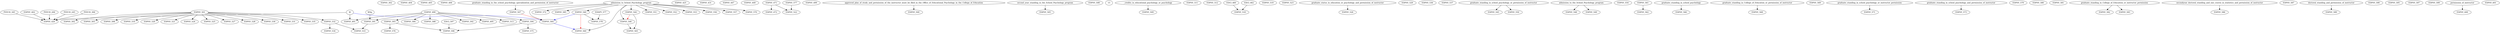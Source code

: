 digraph G {
    EDPSY_302;
    EDPSY_404;
    EDPSY_405;
    EDPSY_406;
    edge [color=black];
    EDPSY_402 -> EDPSY_420;
    PSYCH_206 -> EDPSY_420;
    PSYCH_245 -> EDPSY_420;
    PSYCH_306 -> EDPSY_420;
    PSYCH_345 -> EDPSY_420;
    W -> EDPSY_420;
    EDPSY_425;
    EDPSY_431;
    EDPSY_447;
    EDPSY_449;
    EDPSY_471;
    edge [color=black];
    EDPSY_471 -> EDPSY_472;
    EDPSY_490;
    edge [color=black];
    EDPSY_490 -> EDPSY_491;
    W -> EDPSY_491;
    edge [color=black];
    EDPSY_490 -> EDPSY_495;
    EDPSY_499;
    edge [color=black];
    approved_plan_of_study_and_permission_of_the_instructor_must_be_filed_in_the_Office_of_Educational_Psychology_in_the_College_of_Education -> EDPSY_500;
    EDPSY_501;
    edge [color=black];
    EDPSY_501 -> EDPSY_502;
    edge [color=black];
    EDPSY_501 -> EDPSY_503;
    edge [color=black];
    second_year_standing_in_the_School_Psychology_program -> EDPSY_505;
    edge [color=black];
    EDPSY_501 -> EDPSY_506;
    edge [color=black];
    graduate_standing_in_the_school_psychology_specialization_and_permission_of_instructor -> EDPSY_507;
    EDPSY_508;
    edge [color=black];
    15_credits_in_educational_psychology_or_psychology -> EDPSY_509;
    edge [color=black];
    EDPSY_501 -> EDPSY_510;
    EDPSY_511;
    EDPSY_512;
    edge [color=black];
    EDPSY_490 -> EDPSY_513;
    edge [color=black];
    EDCI_460 -> EDPSY_518;
    EDCI_462 -> EDPSY_518;
    EDPSY_519;
    edge [color=black];
    EDPSY_501 -> EDPSY_520;
    edge [color=black];
    EDPSY_501 -> EDPSY_521;
    edge [color=black];
    EDPSY_471 -> EDPSY_522;
    EDPSY_577 -> EDPSY_522;
    EDPSY_523;
    edge [color=black];
    EDPSY_501 -> EDPSY_524;
    edge [color=black];
    EDPSY_501 -> EDPSY_525;
    edge [color=black];
    graduate_status_in_education_or_psychology_and_permission_of_instructor -> EDPSY_526;
    edge [color=black];
    EDPSY_501 -> EDPSY_527;
    edge [color=black];
    EDPSY_501 -> EDPSY_528;
    EDPSY_529;
    edge [color=black];
    EDPSY_501 -> EDPSY_530;
    edge [color=black];
    EDPSY_501 -> EDPSY_531;
    edge [color=black];
    EDPSY_501 -> EDPSY_532;
    edge [color=black];
    EDPSY_532 -> EDPSY_533;
    EDPSY_591 -> EDPSY_533;
    edge [color=black];
    EDPSY_532 -> EDPSY_534;
    edge [color=black];
    EDPSY_501 -> EDPSY_535;
    EDPSY_536;
    EDPSY_537;
    edge [color=black];
    admission_to_School_Psychology_program -> EDPSY_540;
    edge [color=black];
    admission_to_School_Psychology_program -> EDPSY_544;
    edge [color=black];
    graduate_standing_in_school_psychology_or_permission_of_instructor -> EDPSY_545;
    edge [color=black];
    admission_to_School_Psychology_program -> EDPSY_546;
    edge [color=red];
    EDPSY_544 -> EDPSY_546;
    edge [color=black];
    admission_to_the_School_Psychology_program -> EDPSY_548;
    edge [color=black];
    admission_to_the_School_Psychology_program -> EDPSY_549;
    edge [color=black];
    graduate_standing_in_school_psychology_or_permission_of_instructor -> EDPSY_550;
    edge [color=black];
    admission_to_School_Psychology_program -> EDPSY_551;
    edge [color=black];
    admission_to_School_Psychology_program -> EDPSY_552;
    edge [color=black];
    admission_to_School_Psychology_program -> EDPSY_553;
    EDPSY_554;
    edge [color=black];
    admission_to_School_Psychology_program -> EDPSY_556;
    edge [color=black];
    admission_to_School_Psychology_program -> EDPSY_557;
    edge [color=black];
    admission_to_School_Psychology_program -> EDPSY_560;
    edge [color=red];
    EDPSY_540 -> EDPSY_560;
    edge [color=blue];
    EDPSY_564 -> EDPSY_560;
    edge [color=black];
    EDPSY_561 -> EDPSY_562;
    edge [color=black];
    admission_to_School_Psychology_program -> EDPSY_564;
    edge [color=red];
    EDPSY_507 -> EDPSY_564;
    edge [color=blue];
    EDPSY_540 -> EDPSY_564;
    W -> EDPSY_564;
    edge [color=black];
    EDPSY_544 -> EDPSY_565;
    EDPSY_546 -> EDPSY_565;
    edge [color=black];
    graduate_standing_in_school_psychology -> EDPSY_566;
    edge [color=black];
    graduate_standing_in_College_of_Education_or_permission_of_instructor -> EDPSY_568;
    EDPSY_569;
    edge [color=black];
    admission_to_School_Psychology_program -> EDPSY_570;
    edge [color=black];
    graduate_standing_in_school_psychology_or_instructor_permission -> EDPSY_571;
    edge [color=black];
    admission_to_School_Psychology_program -> EDPSY_572;
    edge [color=black];
    graduate_standing_in_school_psychology_and_permission_of_instructor -> EDPSY_573;
    edge [color=black];
    EDPSY_594 -> EDPSY_575;
    edge [color=black];
    EDPSY_593 -> EDPSY_576;
    EDPSY_577;
    edge [color=black];
    EDPSY_540 -> EDPSY_578;
    EDSPY_577 -> EDPSY_578;
    EDPSY_579;
    EDPSY_580;
    EDPSY_581;
    edge [color=black];
    graduate_standing_in_College_of_Education_or_instructor_permission -> EDPSY_582;
    edge [color=black];
    graduate_standing_in_College_of_Education_or_instructor_permission -> EDPSY_583;
    edge [color=black];
    EDPSY_490 -> EDPSY_584;
    edge [color=black];
    admission_to_School_Psychology_program -> EDPSY_585;
    edge [color=black];
    secondyear_doctoral_standing_and_one_course_in_statistics_and_permission_of_instructor -> EDPSY_586;
    EDPSY_587;
    edge [color=black];
    EDPSY_490 -> EDPSY_588;
    edge [color=black];
    doctoral_standing_and_permission_of_instructor -> EDPSY_589;
    EDPSY_590;
    edge [color=black];
    EDPSY_490 -> EDPSY_591;
    WSp -> EDPSY_591;
    edge [color=black];
    EDPSY_490 -> EDPSY_592;
    edge [color=black];
    EDPSY_490 -> EDPSY_593;
    edge [color=black];
    EDPSY_490 -> EDPSY_594;
    EDPSY_595;
    edge [color=black];
    EDPSY_593 -> EDPSY_596;
    EDPSY_594 -> EDPSY_596;
    EDCI_597 -> EDPSY_596;
    EDPSY_597;
    EDPSY_599;
    edge [color=black];
    permission_of_instructor -> EDPSY_600;
    EDPSY_601;
}
